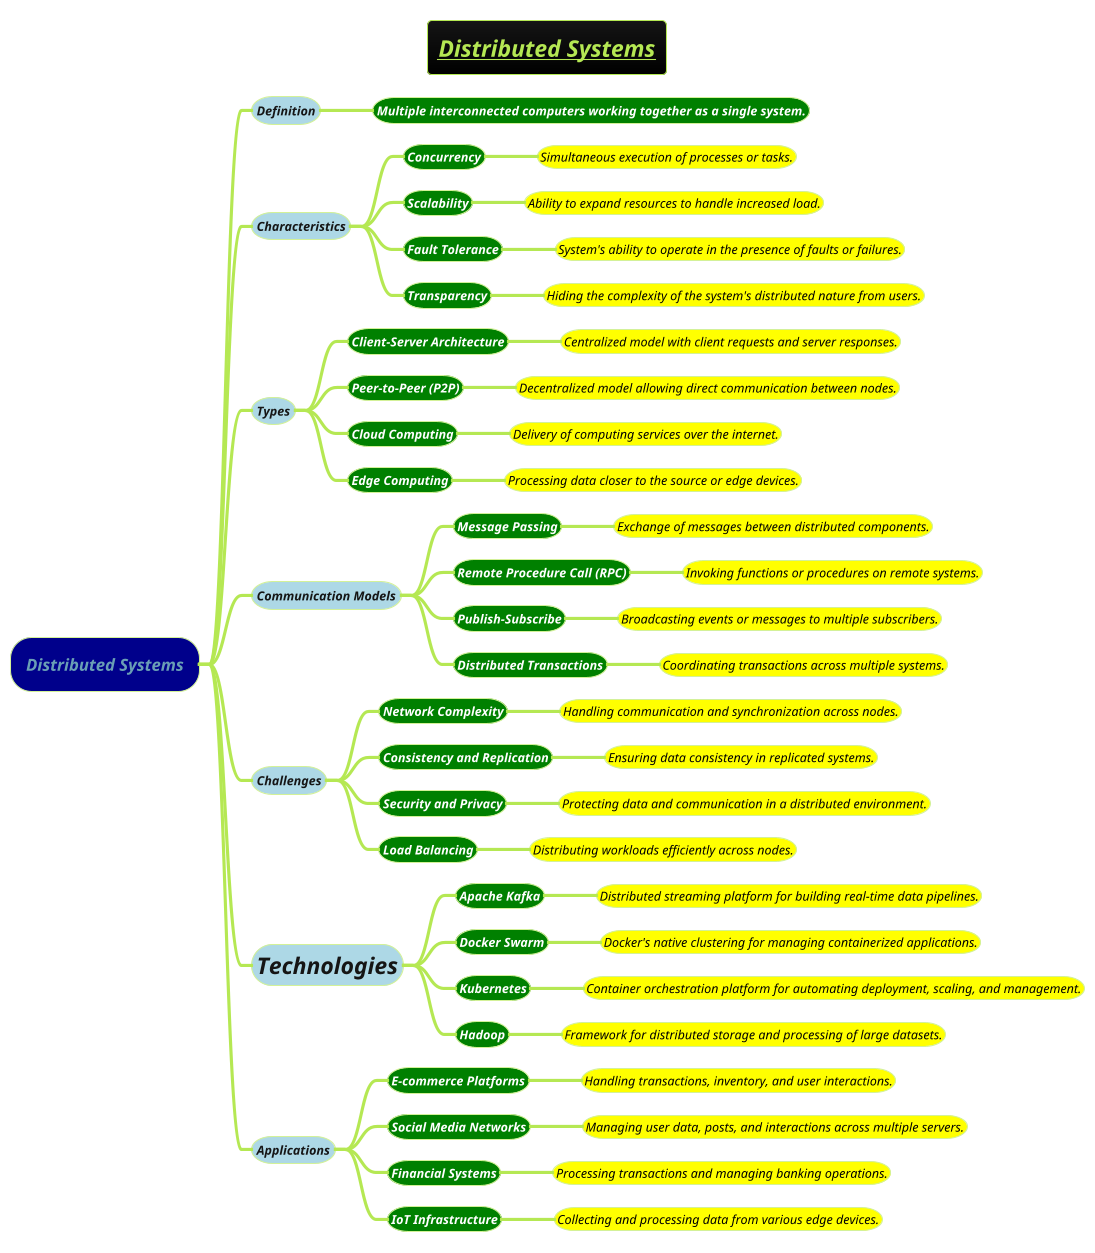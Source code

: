 @startmindmap
title =<i><b><u><size:18>Distributed Systems
!theme hacker

*[#darkblue] <i>Distributed Systems
**[#lightblue] <i><color #blac><size:12>Definition
***[#green] <b><i><color #white><size:12>Multiple interconnected computers working together as a single system.
**[#lightblue] <i><color #blac><size:12>Characteristics
***[#green] <b><i><color #white><size:12>Concurrency
****[#yellow] <i><color #black><size:12>Simultaneous execution of processes or tasks.
***[#green] <b><i><color #white><size:12>Scalability
****[#yellow] <i><color #black><size:12>Ability to expand resources to handle increased load.
***[#green] <b><i><color #white><size:12>Fault Tolerance
****[#yellow] <i><color #black><size:12>System's ability to operate in the presence of faults or failures.
***[#green] <b><i><color #white><size:12>Transparency
****[#yellow] <i><color #black><size:12>Hiding the complexity of the system's distributed nature from users.
**[#lightblue] <i><color #blac><size:12>Types
***[#green] <b><i><color #white><size:12>Client-Server Architecture
****[#yellow] <i><color #black><size:12>Centralized model with client requests and server responses.
***[#green] <b><i><color #white><size:12>Peer-to-Peer (P2P)
****[#yellow] <i><color #black><size:12>Decentralized model allowing direct communication between nodes.
***[#green] <b><i><color #white><size:12>Cloud Computing
****[#yellow] <i><color #black><size:12>Delivery of computing services over the internet.
***[#green] <b><i><color #white><size:12>Edge Computing
****[#yellow] <i><color #black><size:12>Processing data closer to the source or edge devices.
**[#lightblue] <i><color #blac><size:12>Communication Models
***[#green] <b><i><color #white><size:12>Message Passing
****[#yellow] <i><color #black><size:12>Exchange of messages between distributed components.
***[#green] <b><i><color #white><size:12>Remote Procedure Call (RPC)
****[#yellow] <i><color #black><size:12>Invoking functions or procedures on remote systems.
***[#green] <b><i><color #white><size:12>Publish-Subscribe
****[#yellow] <i><color #black><size:12>Broadcasting events or messages to multiple subscribers.
***[#green] <b><i><color #white><size:12>Distributed Transactions
****[#yellow] <i><color #black><size:12>Coordinating transactions across multiple systems.
**[#lightblue] <i><color #blac><size:12>Challenges
***[#green] <b><i><color #white><size:12>Network Complexity
****[#yellow] <i><color #black><size:12>Handling communication and synchronization across nodes.
***[#green] <b><i><color #white><size:12>Consistency and Replication
****[#yellow] <i><color #black><size:12>Ensuring data consistency in replicated systems.
***[#green] <b><i><color #white><size:12>Security and Privacy
****[#yellow] <i><color #black><size:12>Protecting data and communication in a distributed environment.
***[#green] <b><i><color #white><size:12>Load Balancing
****[#yellow] <i><color #black><size:12>Distributing workloads efficiently across nodes.
**[#lightblue] <i><color #blac><size:22>Technologies
***[#green] <b><i><color #white><size:12>Apache Kafka
****[#yellow] <i><color #black><size:12>Distributed streaming platform for building real-time data pipelines.
***[#green] <b><i><color #white><size:12>Docker Swarm
****[#yellow] <i><color #black><size:12>Docker's native clustering for managing containerized applications.
***[#green] <b><i><color #white><size:12>Kubernetes
****[#yellow] <i><color #black><size:12>Container orchestration platform for automating deployment, scaling, and management.
***[#green] <b><i><color #white><size:12>Hadoop
****[#yellow] <i><color #black><size:12>Framework for distributed storage and processing of large datasets.
**[#lightblue] <i><color #blac><size:12>Applications
***[#green] <b><i><color #white><size:12>E-commerce Platforms
****[#yellow] <i><color #black><size:12>Handling transactions, inventory, and user interactions.
***[#green] <b><i><color #white><size:12>Social Media Networks
****[#yellow] <i><color #black><size:12>Managing user data, posts, and interactions across multiple servers.
***[#green] <b><i><color #white><size:12>Financial Systems
****[#yellow] <i><color #black><size:12>Processing transactions and managing banking operations.
***[#green] <b><i><color #white><size:12>IoT Infrastructure
****[#yellow] <i><color #black><size:12>Collecting and processing data from various edge devices.

@endmindmap
